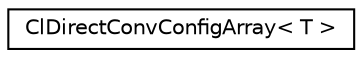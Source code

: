 digraph "Graphical Class Hierarchy"
{
 // LATEX_PDF_SIZE
  edge [fontname="Helvetica",fontsize="10",labelfontname="Helvetica",labelfontsize="10"];
  node [fontname="Helvetica",fontsize="10",shape=record];
  rankdir="LR";
  Node0 [label="ClDirectConvConfigArray\< T \>",height=0.2,width=0.4,color="black", fillcolor="white", style="filled",URL="$classarm__compute_1_1cl__direct__conv_1_1_cl_direct_conv_config_array.xhtml",tooltip="Basic container for the OpenCL direct convolution configuration functions."];
}
